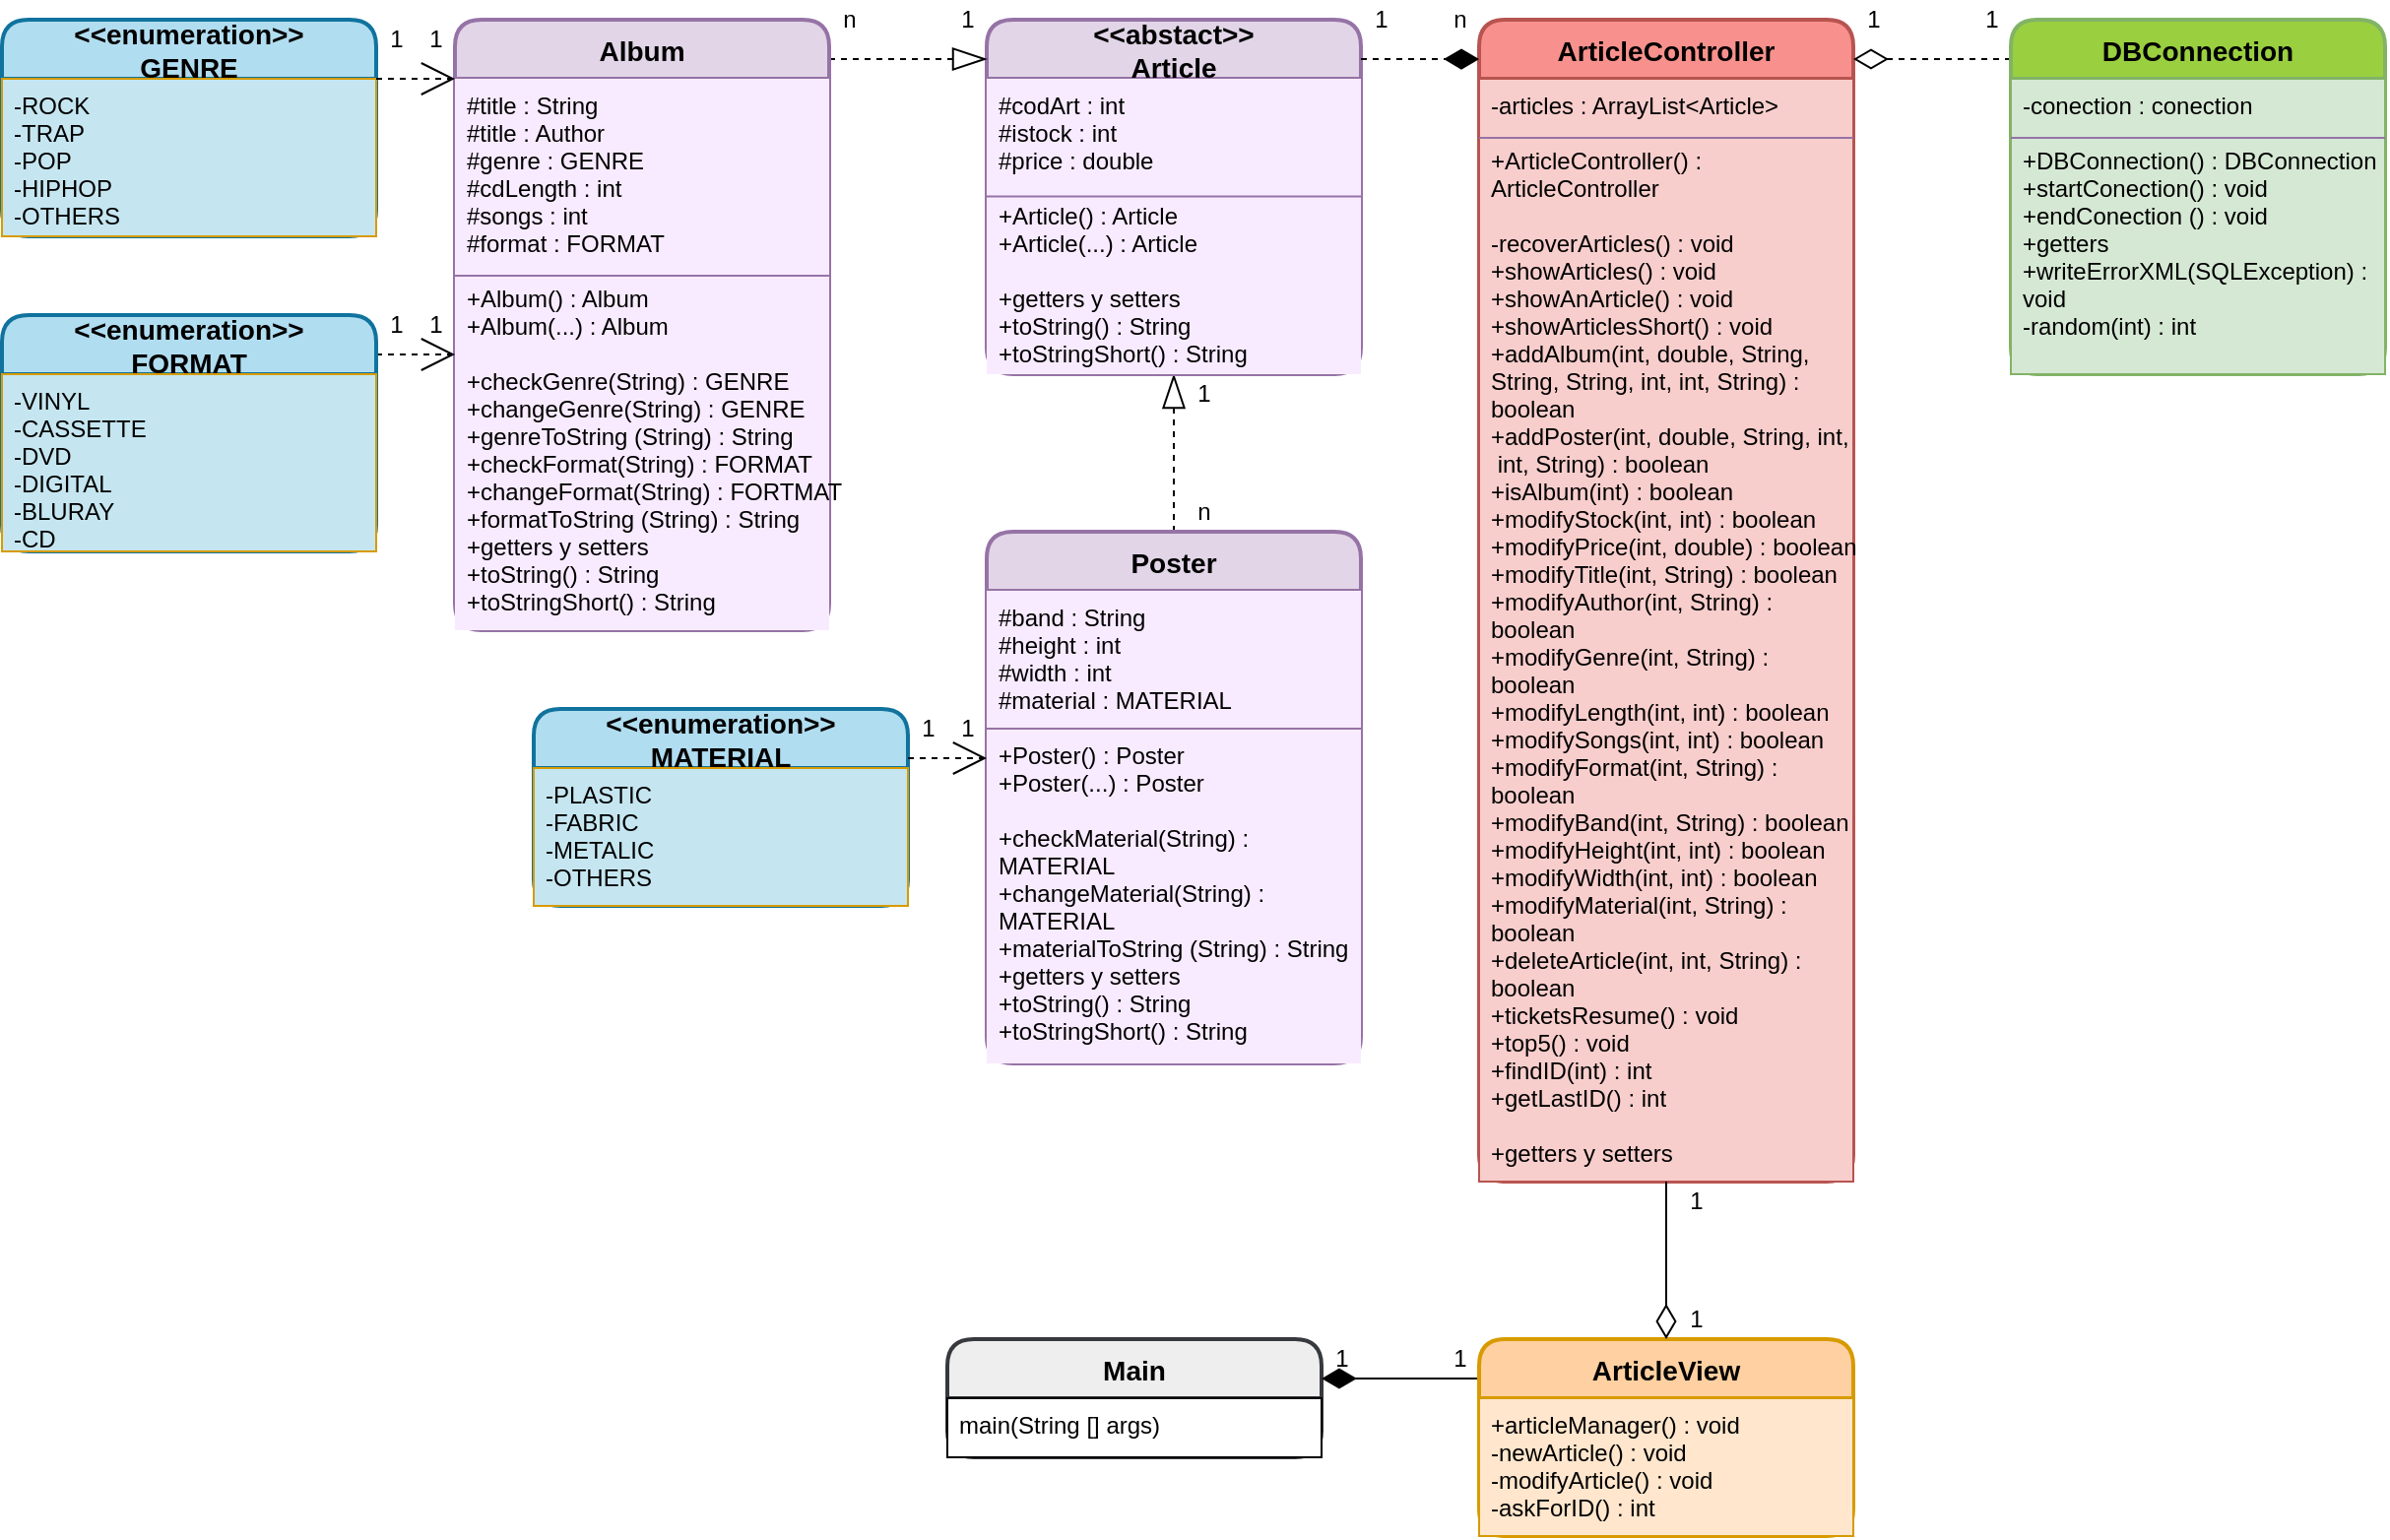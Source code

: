 <mxfile version="19.0.2" type="device"><diagram id="Fygy7bMFuSQ7Tu_EEzk-" name="Page-1"><mxGraphModel dx="1387" dy="816" grid="1" gridSize="10" guides="1" tooltips="1" connect="1" arrows="1" fold="1" page="1" pageScale="1" pageWidth="827" pageHeight="1169" math="0" shadow="0"><root><mxCell id="0"/><mxCell id="1" parent="0"/><mxCell id="FPpb49pyAHv2VZbbzJe3-49" style="edgeStyle=orthogonalEdgeStyle;rounded=0;orthogonalLoop=1;jettySize=auto;html=1;entryX=0.5;entryY=1;entryDx=0;entryDy=0;dashed=1;endArrow=blockThin;endFill=0;endSize=15;" edge="1" parent="1" source="FPpb49pyAHv2VZbbzJe3-31" target="FPpb49pyAHv2VZbbzJe3-16"><mxGeometry relative="1" as="geometry"/></mxCell><mxCell id="FPpb49pyAHv2VZbbzJe3-31" value="Poster" style="swimlane;childLayout=stackLayout;horizontal=1;startSize=30;horizontalStack=0;rounded=1;fontSize=14;fontStyle=1;strokeWidth=2;resizeParent=0;resizeLast=1;shadow=0;dashed=0;align=center;fillColor=#E1D5E7;strokeColor=#9673a6;" vertex="1" parent="1"><mxGeometry x="30" y="310" width="190" height="270" as="geometry"/></mxCell><mxCell id="FPpb49pyAHv2VZbbzJe3-33" value="" style="endArrow=none;html=1;rounded=0;entryX=1;entryY=0.5;entryDx=0;entryDy=0;strokeColor=#9673A6;" edge="1" parent="FPpb49pyAHv2VZbbzJe3-31"><mxGeometry width="50" height="50" relative="1" as="geometry"><mxPoint y="100.0" as="sourcePoint"/><mxPoint x="190.0" y="100.0" as="targetPoint"/></mxGeometry></mxCell><mxCell id="FPpb49pyAHv2VZbbzJe3-32" value="#band : String&#10;#height : int&#10;#width : int&#10;#material : MATERIAL&#10;&#10;+Poster() : Poster&#10;+Poster(...) : Poster&#10;&#10;+checkMaterial(String) : &#10;MATERIAL&#10;+changeMaterial(String) : &#10;MATERIAL&#10;+materialToString (String) : String&#10;+getters y setters&#10;+toString() : String&#10;+toStringShort() : String" style="align=left;strokeColor=none;fillColor=#F8EBFF;spacingLeft=4;fontSize=12;verticalAlign=top;resizable=0;rotatable=0;part=1;fontStyle=0" vertex="1" parent="FPpb49pyAHv2VZbbzJe3-31"><mxGeometry y="30" width="190" height="240" as="geometry"/></mxCell><mxCell id="FPpb49pyAHv2VZbbzJe3-38" value="" style="endArrow=none;html=1;rounded=0;entryX=1;entryY=0.5;entryDx=0;entryDy=0;strokeColor=#9673A6;" edge="1" parent="FPpb49pyAHv2VZbbzJe3-31"><mxGeometry width="50" height="50" relative="1" as="geometry"><mxPoint y="100.0" as="sourcePoint"/><mxPoint x="190" y="100.0" as="targetPoint"/></mxGeometry></mxCell><mxCell id="EZkeut0bWdu29yDKW5KP-1" value="Main" style="swimlane;childLayout=stackLayout;horizontal=1;startSize=30;horizontalStack=0;rounded=1;fontSize=14;fontStyle=1;strokeWidth=2;resizeParent=0;resizeLast=1;shadow=0;dashed=0;align=center;fillColor=#eeeeee;strokeColor=#36393d;" parent="1" vertex="1"><mxGeometry x="10" y="720" width="190" height="60" as="geometry"/></mxCell><mxCell id="EZkeut0bWdu29yDKW5KP-2" value="main(String [] args)" style="align=left;spacingLeft=4;fontSize=12;verticalAlign=top;resizable=0;rotatable=0;part=1;" parent="EZkeut0bWdu29yDKW5KP-1" vertex="1"><mxGeometry y="30" width="190" height="30" as="geometry"/></mxCell><mxCell id="EZkeut0bWdu29yDKW5KP-3" value="1" style="text;html=1;align=center;verticalAlign=middle;resizable=0;points=[];autosize=1;strokeColor=none;fillColor=none;" parent="1" vertex="1"><mxGeometry x="200" y="720" width="20" height="20" as="geometry"/></mxCell><mxCell id="FPpb49pyAHv2VZbbzJe3-6" style="edgeStyle=orthogonalEdgeStyle;rounded=0;orthogonalLoop=1;jettySize=auto;html=1;entryX=0;entryY=1;entryDx=0;entryDy=0;entryPerimeter=0;endArrow=diamondThin;endFill=1;endSize=15;" edge="1" parent="1" source="EZkeut0bWdu29yDKW5KP-4" target="EZkeut0bWdu29yDKW5KP-3"><mxGeometry relative="1" as="geometry"><Array as="points"><mxPoint x="250" y="740"/><mxPoint x="250" y="740"/></Array></mxGeometry></mxCell><mxCell id="EZkeut0bWdu29yDKW5KP-4" value="ArticleView" style="swimlane;childLayout=stackLayout;horizontal=1;startSize=30;horizontalStack=0;rounded=1;fontSize=14;fontStyle=1;strokeWidth=2;resizeParent=0;resizeLast=1;shadow=0;dashed=0;align=center;fillColor=#FFD0A1;strokeColor=#d79b00;swimlaneFillColor=none;" parent="1" vertex="1"><mxGeometry x="280" y="720" width="190" height="100" as="geometry"/></mxCell><mxCell id="EZkeut0bWdu29yDKW5KP-5" value="+articleManager() : void&#10;-newArticle() : void&#10;-modifyArticle() : void&#10;-askForID() : int" style="align=left;strokeColor=#d79b00;fillColor=#ffe6cc;spacingLeft=4;fontSize=12;verticalAlign=top;resizable=0;rotatable=0;part=1;fontStyle=0;labelBackgroundColor=none;labelBorderColor=none;" parent="EZkeut0bWdu29yDKW5KP-4" vertex="1"><mxGeometry y="30" width="190" height="70" as="geometry"/></mxCell><mxCell id="FPpb49pyAHv2VZbbzJe3-5" value="1" style="text;html=1;align=center;verticalAlign=middle;resizable=0;points=[];autosize=1;strokeColor=none;fillColor=none;" vertex="1" parent="1"><mxGeometry x="260" y="720" width="20" height="20" as="geometry"/></mxCell><mxCell id="FPpb49pyAHv2VZbbzJe3-8" value="ArticleController" style="swimlane;childLayout=stackLayout;horizontal=1;startSize=30;horizontalStack=0;rounded=1;fontSize=14;fontStyle=1;strokeWidth=2;resizeParent=0;resizeLast=1;shadow=0;dashed=0;align=center;fillColor=#F8918D;strokeColor=#b85450;" vertex="1" parent="1"><mxGeometry x="280" y="50" width="190" height="590" as="geometry"/></mxCell><mxCell id="FPpb49pyAHv2VZbbzJe3-9" value="-articles : ArrayList&lt;Article&gt;&#10;&#10;+ArticleController() : &#10;ArticleController&#10;&#10;-recoverArticles() : void&#10;+showArticles() : void&#10;+showAnArticle() : void&#10;+showArticlesShort() : void&#10;+addAlbum(int, double, String, &#10;String, String, int, int, String) : &#10;boolean&#10;+addPoster(int, double, String, int,&#10; int, String) : boolean&#10;+isAlbum(int) : boolean&#10;+modifyStock(int, int) : boolean&#10;+modifyPrice(int, double) : boolean&#10;+modifyTitle(int, String) : boolean&#10;+modifyAuthor(int, String) : &#10;boolean&#10;+modifyGenre(int, String) : &#10;boolean&#10;+modifyLength(int, int) : boolean&#10;+modifySongs(int, int) : boolean&#10;+modifyFormat(int, String) : &#10;boolean&#10;+modifyBand(int, String) : boolean&#10;+modifyHeight(int, int) : boolean&#10;+modifyWidth(int, int) : boolean&#10;+modifyMaterial(int, String) : &#10;boolean&#10;+deleteArticle(int, int, String) :&#10;boolean&#10;+ticketsResume() : void&#10;+top5() : void&#10;+findID(int) : int&#10;+getLastID() : int&#10;&#10;+getters y setters&#10;" style="align=left;strokeColor=#b85450;fillColor=#f8cecc;spacingLeft=4;fontSize=12;verticalAlign=top;resizable=0;rotatable=0;part=1;fontStyle=0" vertex="1" parent="FPpb49pyAHv2VZbbzJe3-8"><mxGeometry y="30" width="190" height="560" as="geometry"/></mxCell><mxCell id="FPpb49pyAHv2VZbbzJe3-11" value="" style="endArrow=none;html=1;rounded=0;entryX=1;entryY=0.5;entryDx=0;entryDy=0;strokeColor=#9673A6;" edge="1" parent="FPpb49pyAHv2VZbbzJe3-8"><mxGeometry width="50" height="50" relative="1" as="geometry"><mxPoint y="60" as="sourcePoint"/><mxPoint x="190" y="60" as="targetPoint"/></mxGeometry></mxCell><mxCell id="FPpb49pyAHv2VZbbzJe3-12" style="edgeStyle=orthogonalEdgeStyle;rounded=0;orthogonalLoop=1;jettySize=auto;html=1;entryX=0.5;entryY=0;entryDx=0;entryDy=0;endArrow=diamondThin;endFill=0;endSize=15;" edge="1" parent="1" source="FPpb49pyAHv2VZbbzJe3-9" target="EZkeut0bWdu29yDKW5KP-4"><mxGeometry relative="1" as="geometry"/></mxCell><mxCell id="FPpb49pyAHv2VZbbzJe3-13" value="1" style="text;html=1;align=center;verticalAlign=middle;resizable=0;points=[];autosize=1;strokeColor=none;fillColor=none;" vertex="1" parent="1"><mxGeometry x="380" y="700" width="20" height="20" as="geometry"/></mxCell><mxCell id="FPpb49pyAHv2VZbbzJe3-14" value="1" style="text;html=1;align=center;verticalAlign=middle;resizable=0;points=[];autosize=1;strokeColor=none;fillColor=none;" vertex="1" parent="1"><mxGeometry x="380" y="640" width="20" height="20" as="geometry"/></mxCell><mxCell id="FPpb49pyAHv2VZbbzJe3-15" value="&lt;&lt;abstact&gt;&gt;&#10;Article" style="swimlane;childLayout=stackLayout;horizontal=1;startSize=30;horizontalStack=0;rounded=1;fontSize=14;fontStyle=1;strokeWidth=2;resizeParent=0;resizeLast=1;shadow=0;dashed=0;align=center;fillColor=#E1D5E7;strokeColor=#9673a6;" vertex="1" parent="1"><mxGeometry x="30" y="50" width="190" height="180" as="geometry"/></mxCell><mxCell id="FPpb49pyAHv2VZbbzJe3-16" value="#codArt : int&#10;#istock : int&#10;#price : double&#10;&#10;+Article() : Article&#10;+Article(...) : Article&#10;&#10;+getters y setters&#10;+toString() : String&#10;+toStringShort() : String" style="align=left;strokeColor=none;fillColor=#F8EBFF;spacingLeft=4;fontSize=12;verticalAlign=top;resizable=0;rotatable=0;part=1;fontStyle=0" vertex="1" parent="FPpb49pyAHv2VZbbzJe3-15"><mxGeometry y="30" width="190" height="150" as="geometry"/></mxCell><mxCell id="FPpb49pyAHv2VZbbzJe3-17" value="" style="endArrow=none;html=1;rounded=0;entryX=1;entryY=0.5;entryDx=0;entryDy=0;strokeColor=#9673A6;" edge="1" parent="FPpb49pyAHv2VZbbzJe3-15"><mxGeometry width="50" height="50" relative="1" as="geometry"><mxPoint y="89.71" as="sourcePoint"/><mxPoint x="190.0" y="89.71" as="targetPoint"/></mxGeometry></mxCell><mxCell id="FPpb49pyAHv2VZbbzJe3-46" style="edgeStyle=orthogonalEdgeStyle;rounded=0;orthogonalLoop=1;jettySize=auto;html=1;dashed=1;endArrow=blockThin;endFill=0;endSize=15;" edge="1" parent="1" source="FPpb49pyAHv2VZbbzJe3-18"><mxGeometry relative="1" as="geometry"><mxPoint x="30" y="70" as="targetPoint"/><Array as="points"><mxPoint x="10" y="70"/><mxPoint x="10" y="70"/></Array></mxGeometry></mxCell><mxCell id="FPpb49pyAHv2VZbbzJe3-18" value="Album" style="swimlane;childLayout=stackLayout;horizontal=1;startSize=30;horizontalStack=0;rounded=1;fontSize=14;fontStyle=1;strokeWidth=2;resizeParent=0;resizeLast=1;shadow=0;dashed=0;align=center;fillColor=#E1D5E7;strokeColor=#9673a6;" vertex="1" parent="1"><mxGeometry x="-240" y="50" width="190" height="310" as="geometry"/></mxCell><mxCell id="FPpb49pyAHv2VZbbzJe3-19" value="#title : String&#10;#title : Author&#10;#genre : GENRE&#10;#cdLength : int&#10;#songs : int&#10;#format : FORMAT&#10;&#10;+Album() : Album&#10;+Album(...) : Album&#10;&#10;+checkGenre(String) : GENRE&#10;+changeGenre(String) : GENRE&#10;+genreToString (String) : String&#10;+checkFormat(String) : FORMAT&#10;+changeFormat(String) : FORTMAT&#10;+formatToString (String) : String&#10;+getters y setters&#10;+toString() : String&#10;+toStringShort() : String" style="align=left;strokeColor=none;fillColor=#F8EBFF;spacingLeft=4;fontSize=12;verticalAlign=top;resizable=0;rotatable=0;part=1;fontStyle=0" vertex="1" parent="FPpb49pyAHv2VZbbzJe3-18"><mxGeometry y="30" width="190" height="280" as="geometry"/></mxCell><mxCell id="FPpb49pyAHv2VZbbzJe3-20" value="" style="endArrow=none;html=1;rounded=0;entryX=1;entryY=0.5;entryDx=0;entryDy=0;strokeColor=#9673A6;" edge="1" parent="FPpb49pyAHv2VZbbzJe3-18"><mxGeometry width="50" height="50" relative="1" as="geometry"><mxPoint y="130.0" as="sourcePoint"/><mxPoint x="190.0" y="130.0" as="targetPoint"/></mxGeometry></mxCell><mxCell id="FPpb49pyAHv2VZbbzJe3-21" value="&lt;&lt;enumeration&gt;&gt;&#10;GENRE" style="swimlane;childLayout=stackLayout;horizontal=1;startSize=30;horizontalStack=0;rounded=1;fontSize=14;fontStyle=1;strokeWidth=2;resizeParent=0;resizeLast=1;shadow=0;dashed=0;align=center;fillColor=#B1DDF0;strokeColor=#10739e;" vertex="1" parent="1"><mxGeometry x="-470" y="50" width="190" height="110" as="geometry"/></mxCell><mxCell id="FPpb49pyAHv2VZbbzJe3-22" value="-ROCK&#10;-TRAP&#10;-POP&#10;-HIPHOP&#10;-OTHERS" style="align=left;spacingLeft=4;fontSize=12;verticalAlign=top;resizable=0;rotatable=0;part=1;fillColor=#C5E6F0;strokeColor=#d79b00;labelBackgroundColor=none;" vertex="1" parent="FPpb49pyAHv2VZbbzJe3-21"><mxGeometry y="30" width="190" height="80" as="geometry"/></mxCell><mxCell id="FPpb49pyAHv2VZbbzJe3-25" style="edgeStyle=orthogonalEdgeStyle;rounded=0;orthogonalLoop=1;jettySize=auto;html=1;endArrow=open;endFill=0;endSize=15;dashed=1;" edge="1" parent="1" source="FPpb49pyAHv2VZbbzJe3-23" target="FPpb49pyAHv2VZbbzJe3-19"><mxGeometry relative="1" as="geometry"><Array as="points"><mxPoint x="-270" y="220"/><mxPoint x="-270" y="220"/></Array></mxGeometry></mxCell><mxCell id="FPpb49pyAHv2VZbbzJe3-23" value="&lt;&lt;enumeration&gt;&gt;&#10;FORMAT" style="swimlane;childLayout=stackLayout;horizontal=1;startSize=30;horizontalStack=0;rounded=1;fontSize=14;fontStyle=1;strokeWidth=2;resizeParent=0;resizeLast=1;shadow=0;dashed=0;align=center;fillColor=#B1DDF0;strokeColor=#10739e;" vertex="1" parent="1"><mxGeometry x="-470" y="200" width="190" height="120" as="geometry"/></mxCell><mxCell id="FPpb49pyAHv2VZbbzJe3-24" value="-VINYL&#10;-CASSETTE&#10;-DVD&#10;-DIGITAL&#10;-BLURAY&#10;-CD" style="align=left;spacingLeft=4;fontSize=12;verticalAlign=top;resizable=0;rotatable=0;part=1;fillColor=#C5E6F0;strokeColor=#d79b00;labelBackgroundColor=none;" vertex="1" parent="FPpb49pyAHv2VZbbzJe3-23"><mxGeometry y="30" width="190" height="90" as="geometry"/></mxCell><mxCell id="FPpb49pyAHv2VZbbzJe3-26" value="1" style="text;html=1;align=center;verticalAlign=middle;resizable=0;points=[];autosize=1;strokeColor=none;fillColor=none;" vertex="1" parent="1"><mxGeometry x="-260" y="195" width="20" height="20" as="geometry"/></mxCell><mxCell id="FPpb49pyAHv2VZbbzJe3-27" value="1" style="text;html=1;align=center;verticalAlign=middle;resizable=0;points=[];autosize=1;strokeColor=none;fillColor=none;" vertex="1" parent="1"><mxGeometry x="-280" y="195" width="20" height="20" as="geometry"/></mxCell><mxCell id="FPpb49pyAHv2VZbbzJe3-28" value="1" style="text;html=1;align=center;verticalAlign=middle;resizable=0;points=[];autosize=1;strokeColor=none;fillColor=none;" vertex="1" parent="1"><mxGeometry x="-280" y="50" width="20" height="20" as="geometry"/></mxCell><mxCell id="FPpb49pyAHv2VZbbzJe3-29" value="1" style="text;html=1;align=center;verticalAlign=middle;resizable=0;points=[];autosize=1;strokeColor=none;fillColor=none;" vertex="1" parent="1"><mxGeometry x="-260" y="50" width="20" height="20" as="geometry"/></mxCell><mxCell id="FPpb49pyAHv2VZbbzJe3-30" style="edgeStyle=orthogonalEdgeStyle;rounded=0;orthogonalLoop=1;jettySize=auto;html=1;entryX=0;entryY=0;entryDx=0;entryDy=0;dashed=1;endArrow=open;endFill=0;endSize=15;" edge="1" parent="1" source="FPpb49pyAHv2VZbbzJe3-22" target="FPpb49pyAHv2VZbbzJe3-19"><mxGeometry relative="1" as="geometry"><Array as="points"><mxPoint x="-270" y="80"/><mxPoint x="-270" y="80"/></Array></mxGeometry></mxCell><mxCell id="FPpb49pyAHv2VZbbzJe3-34" style="edgeStyle=orthogonalEdgeStyle;rounded=0;orthogonalLoop=1;jettySize=auto;html=1;entryX=0;entryY=0.034;entryDx=0;entryDy=0;entryPerimeter=0;dashed=1;endArrow=diamondThin;endFill=1;endSize=15;" edge="1" parent="1" target="FPpb49pyAHv2VZbbzJe3-8"><mxGeometry relative="1" as="geometry"><mxPoint x="220" y="70" as="sourcePoint"/><Array as="points"><mxPoint x="220" y="70"/></Array></mxGeometry></mxCell><mxCell id="FPpb49pyAHv2VZbbzJe3-35" value="1" style="text;html=1;align=center;verticalAlign=middle;resizable=0;points=[];autosize=1;strokeColor=none;fillColor=none;" vertex="1" parent="1"><mxGeometry x="220" y="40" width="20" height="20" as="geometry"/></mxCell><mxCell id="FPpb49pyAHv2VZbbzJe3-36" value="n" style="text;html=1;align=center;verticalAlign=middle;resizable=0;points=[];autosize=1;strokeColor=none;fillColor=none;" vertex="1" parent="1"><mxGeometry x="260" y="40" width="20" height="20" as="geometry"/></mxCell><mxCell id="FPpb49pyAHv2VZbbzJe3-39" value="&lt;&lt;enumeration&gt;&gt;&#10;MATERIAL" style="swimlane;childLayout=stackLayout;horizontal=1;startSize=30;horizontalStack=0;rounded=1;fontSize=14;fontStyle=1;strokeWidth=2;resizeParent=0;resizeLast=1;shadow=0;dashed=0;align=center;fillColor=#B1DDF0;strokeColor=#10739e;" vertex="1" parent="1"><mxGeometry x="-200" y="400" width="190" height="100" as="geometry"/></mxCell><mxCell id="FPpb49pyAHv2VZbbzJe3-40" value="-PLASTIC&#10;-FABRIC&#10;-METALIC&#10;-OTHERS" style="align=left;spacingLeft=4;fontSize=12;verticalAlign=top;resizable=0;rotatable=0;part=1;fillColor=#C5E6F0;strokeColor=#d79b00;labelBackgroundColor=none;" vertex="1" parent="FPpb49pyAHv2VZbbzJe3-39"><mxGeometry y="30" width="190" height="70" as="geometry"/></mxCell><mxCell id="FPpb49pyAHv2VZbbzJe3-43" value="1" style="text;html=1;align=center;verticalAlign=middle;resizable=0;points=[];autosize=1;strokeColor=none;fillColor=none;" vertex="1" parent="1"><mxGeometry x="-10" y="400" width="20" height="20" as="geometry"/></mxCell><mxCell id="FPpb49pyAHv2VZbbzJe3-44" value="1" style="text;html=1;align=center;verticalAlign=middle;resizable=0;points=[];autosize=1;strokeColor=none;fillColor=none;" vertex="1" parent="1"><mxGeometry x="10" y="400" width="20" height="20" as="geometry"/></mxCell><mxCell id="FPpb49pyAHv2VZbbzJe3-45" style="edgeStyle=orthogonalEdgeStyle;rounded=0;orthogonalLoop=1;jettySize=auto;html=1;endArrow=open;endFill=0;endSize=15;dashed=1;" edge="1" parent="1"><mxGeometry relative="1" as="geometry"><mxPoint x="-10" y="425.0" as="sourcePoint"/><mxPoint x="30" y="425.0" as="targetPoint"/><Array as="points"><mxPoint y="425"/><mxPoint y="425"/></Array></mxGeometry></mxCell><mxCell id="FPpb49pyAHv2VZbbzJe3-47" value="1" style="text;html=1;align=center;verticalAlign=middle;resizable=0;points=[];autosize=1;strokeColor=none;fillColor=none;" vertex="1" parent="1"><mxGeometry x="10" y="40" width="20" height="20" as="geometry"/></mxCell><mxCell id="FPpb49pyAHv2VZbbzJe3-48" value="n" style="text;html=1;align=center;verticalAlign=middle;resizable=0;points=[];autosize=1;strokeColor=none;fillColor=none;" vertex="1" parent="1"><mxGeometry x="-50" y="40" width="20" height="20" as="geometry"/></mxCell><mxCell id="FPpb49pyAHv2VZbbzJe3-50" value="1" style="text;html=1;align=center;verticalAlign=middle;resizable=0;points=[];autosize=1;strokeColor=none;fillColor=none;" vertex="1" parent="1"><mxGeometry x="130" y="230" width="20" height="20" as="geometry"/></mxCell><mxCell id="FPpb49pyAHv2VZbbzJe3-51" value="n" style="text;html=1;align=center;verticalAlign=middle;resizable=0;points=[];autosize=1;strokeColor=none;fillColor=none;" vertex="1" parent="1"><mxGeometry x="130" y="290" width="20" height="20" as="geometry"/></mxCell><mxCell id="FPpb49pyAHv2VZbbzJe3-62" style="edgeStyle=orthogonalEdgeStyle;rounded=0;orthogonalLoop=1;jettySize=auto;html=1;dashed=1;endArrow=diamondThin;endFill=0;endSize=15;" edge="1" parent="1" source="FPpb49pyAHv2VZbbzJe3-52"><mxGeometry relative="1" as="geometry"><mxPoint x="470" y="70" as="targetPoint"/><Array as="points"><mxPoint x="530" y="70"/><mxPoint x="530" y="70"/></Array></mxGeometry></mxCell><mxCell id="FPpb49pyAHv2VZbbzJe3-52" value="DBConnection" style="swimlane;childLayout=stackLayout;horizontal=1;startSize=30;horizontalStack=0;rounded=1;fontSize=14;fontStyle=1;strokeWidth=2;resizeParent=0;resizeLast=1;shadow=0;dashed=0;align=center;fillColor=#9ACF40;strokeColor=#82b366;" vertex="1" parent="1"><mxGeometry x="550" y="50" width="190" height="180" as="geometry"/></mxCell><mxCell id="FPpb49pyAHv2VZbbzJe3-53" value="-conection : conection&#10;&#10;+DBConnection() : DBConnection&#10;+startConection() : void&#10;+endConection () : void&#10;+getters&#10;+writeErrorXML(SQLException) : &#10;void&#10;-random(int) : int" style="align=left;strokeColor=#82b366;fillColor=#d5e8d4;spacingLeft=4;fontSize=12;verticalAlign=top;resizable=0;rotatable=0;part=1;fontStyle=0" vertex="1" parent="FPpb49pyAHv2VZbbzJe3-52"><mxGeometry y="30" width="190" height="150" as="geometry"/></mxCell><mxCell id="FPpb49pyAHv2VZbbzJe3-54" value="" style="endArrow=none;html=1;rounded=0;entryX=1;entryY=0.5;entryDx=0;entryDy=0;strokeColor=#9673A6;" edge="1" parent="FPpb49pyAHv2VZbbzJe3-52"><mxGeometry width="50" height="50" relative="1" as="geometry"><mxPoint y="60.0" as="sourcePoint"/><mxPoint x="190.0" y="60.0" as="targetPoint"/></mxGeometry></mxCell><mxCell id="FPpb49pyAHv2VZbbzJe3-63" value="1" style="text;html=1;align=center;verticalAlign=middle;resizable=0;points=[];autosize=1;strokeColor=none;fillColor=none;" vertex="1" parent="1"><mxGeometry x="470" y="40" width="20" height="20" as="geometry"/></mxCell><mxCell id="FPpb49pyAHv2VZbbzJe3-64" value="1" style="text;html=1;align=center;verticalAlign=middle;resizable=0;points=[];autosize=1;strokeColor=none;fillColor=none;" vertex="1" parent="1"><mxGeometry x="530" y="40" width="20" height="20" as="geometry"/></mxCell></root></mxGraphModel></diagram></mxfile>